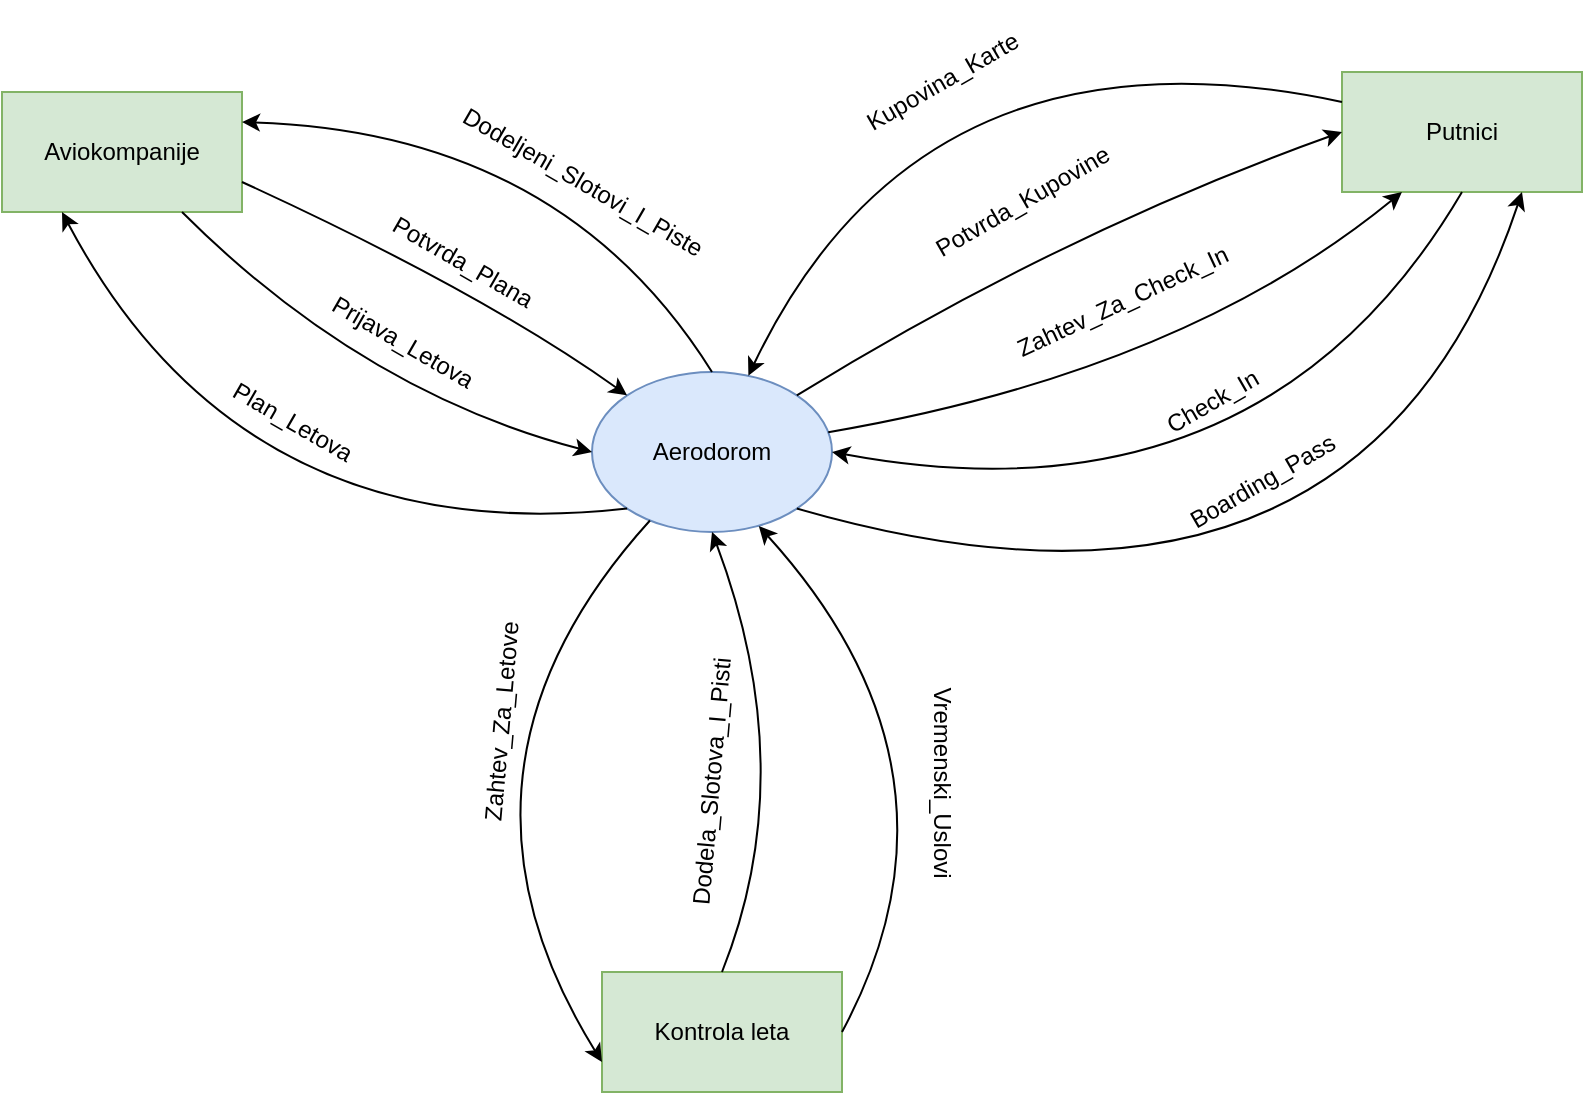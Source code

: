 <mxfile version="24.2.1" type="github" pages="2">
  <diagram name="Page-1" id="dMkPxCsCgYjrnD1cgaSa">
    <mxGraphModel dx="1613" dy="706" grid="1" gridSize="10" guides="1" tooltips="1" connect="1" arrows="1" fold="1" page="1" pageScale="1" pageWidth="850" pageHeight="1100" math="0" shadow="0">
      <root>
        <mxCell id="0" />
        <mxCell id="1" parent="0" />
        <mxCell id="N16-ZTEuNdFkC9tZuBwp-1" value="Aerodorom" style="ellipse;whiteSpace=wrap;html=1;fillColor=#dae8fc;strokeColor=#6c8ebf;" parent="1" vertex="1">
          <mxGeometry x="335" y="240" width="120" height="80" as="geometry" />
        </mxCell>
        <mxCell id="N16-ZTEuNdFkC9tZuBwp-2" value="Aviokompanije" style="rounded=0;whiteSpace=wrap;html=1;fillColor=#d5e8d4;strokeColor=#82b366;" parent="1" vertex="1">
          <mxGeometry x="40" y="100" width="120" height="60" as="geometry" />
        </mxCell>
        <mxCell id="N16-ZTEuNdFkC9tZuBwp-3" value="Putnici" style="rounded=0;whiteSpace=wrap;html=1;fillColor=#d5e8d4;strokeColor=#82b366;" parent="1" vertex="1">
          <mxGeometry x="710" y="90" width="120" height="60" as="geometry" />
        </mxCell>
        <mxCell id="N16-ZTEuNdFkC9tZuBwp-5" value="Kontrola leta" style="rounded=0;whiteSpace=wrap;html=1;fillColor=#d5e8d4;strokeColor=#82b366;" parent="1" vertex="1">
          <mxGeometry x="340" y="540" width="120" height="60" as="geometry" />
        </mxCell>
        <mxCell id="eC6ODSTQ5AMTib5HG7hx-1" value="" style="curved=1;endArrow=classic;html=1;rounded=0;exitX=0;exitY=0.25;exitDx=0;exitDy=0;" parent="1" source="N16-ZTEuNdFkC9tZuBwp-3" target="N16-ZTEuNdFkC9tZuBwp-1" edge="1">
          <mxGeometry width="50" height="50" relative="1" as="geometry">
            <mxPoint x="432.426" y="183.356" as="sourcePoint" />
            <mxPoint x="590" y="76.64" as="targetPoint" />
            <Array as="points">
              <mxPoint x="500" y="60" />
            </Array>
          </mxGeometry>
        </mxCell>
        <mxCell id="eC6ODSTQ5AMTib5HG7hx-2" value="" style="curved=1;endArrow=classic;html=1;rounded=0;entryX=0;entryY=0.5;entryDx=0;entryDy=0;exitX=1;exitY=0;exitDx=0;exitDy=0;" parent="1" source="N16-ZTEuNdFkC9tZuBwp-1" target="N16-ZTEuNdFkC9tZuBwp-3" edge="1">
          <mxGeometry width="50" height="50" relative="1" as="geometry">
            <mxPoint x="480" y="250" as="sourcePoint" />
            <mxPoint x="628" y="200" as="targetPoint" />
            <Array as="points">
              <mxPoint x="570" y="170" />
            </Array>
          </mxGeometry>
        </mxCell>
        <mxCell id="eC6ODSTQ5AMTib5HG7hx-4" value="" style="curved=1;endArrow=classic;html=1;rounded=0;entryX=1;entryY=0.25;entryDx=0;entryDy=0;exitX=0.5;exitY=0;exitDx=0;exitDy=0;" parent="1" source="N16-ZTEuNdFkC9tZuBwp-1" target="N16-ZTEuNdFkC9tZuBwp-2" edge="1">
          <mxGeometry width="50" height="50" relative="1" as="geometry">
            <mxPoint x="330" y="250" as="sourcePoint" />
            <mxPoint x="300" y="160" as="targetPoint" />
            <Array as="points">
              <mxPoint x="320" y="120" />
            </Array>
          </mxGeometry>
        </mxCell>
        <mxCell id="eC6ODSTQ5AMTib5HG7hx-5" value="Dodeljeni_Slotovi_I_Piste" style="text;html=1;align=center;verticalAlign=middle;resizable=0;points=[];autosize=1;strokeColor=none;fillColor=none;rotation=30;" parent="1" vertex="1">
          <mxGeometry x="250" y="130" width="160" height="30" as="geometry" />
        </mxCell>
        <mxCell id="eC6ODSTQ5AMTib5HG7hx-7" value="" style="curved=1;endArrow=classic;html=1;rounded=0;exitX=0.75;exitY=1;exitDx=0;exitDy=0;entryX=0;entryY=0.5;entryDx=0;entryDy=0;" parent="1" source="N16-ZTEuNdFkC9tZuBwp-2" target="N16-ZTEuNdFkC9tZuBwp-1" edge="1">
          <mxGeometry width="50" height="50" relative="1" as="geometry">
            <mxPoint x="320" y="310" as="sourcePoint" />
            <mxPoint x="380" y="280" as="targetPoint" />
            <Array as="points">
              <mxPoint x="220" y="250" />
            </Array>
          </mxGeometry>
        </mxCell>
        <mxCell id="eC6ODSTQ5AMTib5HG7hx-9" value="Prijava_Letova" style="text;html=1;align=center;verticalAlign=middle;resizable=0;points=[];autosize=1;strokeColor=none;fillColor=none;rotation=30;" parent="1" vertex="1">
          <mxGeometry x="190" y="210" width="100" height="30" as="geometry" />
        </mxCell>
        <mxCell id="eC6ODSTQ5AMTib5HG7hx-13" value="" style="curved=1;endArrow=classic;html=1;rounded=0;entryX=0.25;entryY=1;entryDx=0;entryDy=0;exitX=0;exitY=1;exitDx=0;exitDy=0;" parent="1" source="N16-ZTEuNdFkC9tZuBwp-1" target="N16-ZTEuNdFkC9tZuBwp-2" edge="1">
          <mxGeometry width="50" height="50" relative="1" as="geometry">
            <mxPoint x="350" y="370" as="sourcePoint" />
            <mxPoint x="140" y="340" as="targetPoint" />
            <Array as="points">
              <mxPoint x="160" y="330" />
            </Array>
          </mxGeometry>
        </mxCell>
        <mxCell id="eC6ODSTQ5AMTib5HG7hx-15" value="Plan_Letova" style="text;html=1;align=center;verticalAlign=middle;resizable=0;points=[];autosize=1;strokeColor=none;fillColor=none;rotation=30;" parent="1" vertex="1">
          <mxGeometry x="140" y="250" width="90" height="30" as="geometry" />
        </mxCell>
        <mxCell id="eC6ODSTQ5AMTib5HG7hx-16" value="" style="curved=1;endArrow=classic;html=1;rounded=0;entryX=1;entryY=0.5;entryDx=0;entryDy=0;exitX=0.5;exitY=1;exitDx=0;exitDy=0;" parent="1" source="N16-ZTEuNdFkC9tZuBwp-3" target="N16-ZTEuNdFkC9tZuBwp-1" edge="1">
          <mxGeometry width="50" height="50" relative="1" as="geometry">
            <mxPoint x="400" y="380" as="sourcePoint" />
            <mxPoint x="450" y="330" as="targetPoint" />
            <Array as="points">
              <mxPoint x="670" y="320" />
            </Array>
          </mxGeometry>
        </mxCell>
        <mxCell id="zYkxHDBRKhAp642EZ0QI-1" value="" style="curved=1;endArrow=classic;html=1;rounded=0;exitX=0.5;exitY=0;exitDx=0;exitDy=0;entryX=0.5;entryY=1;entryDx=0;entryDy=0;" edge="1" parent="1" source="N16-ZTEuNdFkC9tZuBwp-5" target="N16-ZTEuNdFkC9tZuBwp-1">
          <mxGeometry width="50" height="50" relative="1" as="geometry">
            <mxPoint x="265" y="370" as="sourcePoint" />
            <mxPoint x="465" y="480.0" as="targetPoint" />
            <Array as="points">
              <mxPoint x="440" y="440" />
            </Array>
          </mxGeometry>
        </mxCell>
        <mxCell id="zYkxHDBRKhAp642EZ0QI-2" value="Dodela_Slotova_I_Pisti" style="text;html=1;align=center;verticalAlign=middle;resizable=0;points=[];autosize=1;strokeColor=none;fillColor=none;rotation=-85;" vertex="1" parent="1">
          <mxGeometry x="320" y="430" width="150" height="30" as="geometry" />
        </mxCell>
        <mxCell id="zYkxHDBRKhAp642EZ0QI-4" value="" style="curved=1;endArrow=classic;html=1;rounded=0;entryX=0;entryY=0.75;entryDx=0;entryDy=0;" edge="1" parent="1" source="N16-ZTEuNdFkC9tZuBwp-1" target="N16-ZTEuNdFkC9tZuBwp-5">
          <mxGeometry width="50" height="50" relative="1" as="geometry">
            <mxPoint x="395" y="390" as="sourcePoint" />
            <mxPoint x="176" y="500" as="targetPoint" />
            <Array as="points">
              <mxPoint x="250" y="440" />
            </Array>
          </mxGeometry>
        </mxCell>
        <mxCell id="zYkxHDBRKhAp642EZ0QI-5" value="Zahtev_Za_Letove" style="text;html=1;align=center;verticalAlign=middle;resizable=0;points=[];autosize=1;strokeColor=none;fillColor=none;rotation=-85;" vertex="1" parent="1">
          <mxGeometry x="230" y="400" width="120" height="30" as="geometry" />
        </mxCell>
        <mxCell id="zYkxHDBRKhAp642EZ0QI-8" value="Kupovina_Karte" style="text;html=1;align=center;verticalAlign=middle;resizable=0;points=[];autosize=1;strokeColor=none;fillColor=none;rotation=-30;" vertex="1" parent="1">
          <mxGeometry x="455" y="80" width="110" height="30" as="geometry" />
        </mxCell>
        <mxCell id="zYkxHDBRKhAp642EZ0QI-9" value="Check_In" style="text;html=1;align=center;verticalAlign=middle;resizable=0;points=[];autosize=1;strokeColor=none;fillColor=none;rotation=-30;" vertex="1" parent="1">
          <mxGeometry x="610" y="240" width="70" height="30" as="geometry" />
        </mxCell>
        <mxCell id="zYkxHDBRKhAp642EZ0QI-10" value="Potvrda_Kupovine" style="text;html=1;align=center;verticalAlign=middle;resizable=0;points=[];autosize=1;strokeColor=none;fillColor=none;rotation=-30;" vertex="1" parent="1">
          <mxGeometry x="490" y="140" width="120" height="30" as="geometry" />
        </mxCell>
        <mxCell id="zYkxHDBRKhAp642EZ0QI-11" value="" style="curved=1;endArrow=classic;html=1;rounded=0;entryX=0.75;entryY=1;entryDx=0;entryDy=0;exitX=1;exitY=1;exitDx=0;exitDy=0;" edge="1" parent="1" source="N16-ZTEuNdFkC9tZuBwp-1" target="N16-ZTEuNdFkC9tZuBwp-3">
          <mxGeometry width="50" height="50" relative="1" as="geometry">
            <mxPoint x="480" y="310" as="sourcePoint" />
            <mxPoint x="758" y="198" as="targetPoint" />
            <Array as="points">
              <mxPoint x="720" y="390" />
            </Array>
          </mxGeometry>
        </mxCell>
        <mxCell id="zYkxHDBRKhAp642EZ0QI-12" value="Boarding_Pass" style="text;html=1;align=center;verticalAlign=middle;resizable=0;points=[];autosize=1;strokeColor=none;fillColor=none;rotation=-30;" vertex="1" parent="1">
          <mxGeometry x="620" y="280" width="100" height="30" as="geometry" />
        </mxCell>
        <mxCell id="zYkxHDBRKhAp642EZ0QI-7" value="Vremenski_Uslovi" style="text;html=1;align=center;verticalAlign=middle;resizable=0;points=[];autosize=1;strokeColor=none;fillColor=none;rotation=90;" vertex="1" parent="1">
          <mxGeometry x="450" y="430" width="120" height="30" as="geometry" />
        </mxCell>
        <mxCell id="20pqZ-qQ1fz9dVUpyZc0-2" value="" style="curved=1;endArrow=classic;html=1;rounded=0;exitX=1;exitY=0.5;exitDx=0;exitDy=0;entryX=0.695;entryY=0.963;entryDx=0;entryDy=0;entryPerimeter=0;" edge="1" parent="1" source="N16-ZTEuNdFkC9tZuBwp-5" target="N16-ZTEuNdFkC9tZuBwp-1">
          <mxGeometry width="50" height="50" relative="1" as="geometry">
            <mxPoint x="490" y="550" as="sourcePoint" />
            <mxPoint x="540" y="340" as="targetPoint" />
            <Array as="points">
              <mxPoint x="530" y="440" />
            </Array>
          </mxGeometry>
        </mxCell>
        <mxCell id="20pqZ-qQ1fz9dVUpyZc0-3" value="" style="curved=1;endArrow=classic;html=1;rounded=0;entryX=0.25;entryY=1;entryDx=0;entryDy=0;" edge="1" parent="1" source="N16-ZTEuNdFkC9tZuBwp-1" target="N16-ZTEuNdFkC9tZuBwp-3">
          <mxGeometry width="50" height="50" relative="1" as="geometry">
            <mxPoint x="510" y="272" as="sourcePoint" />
            <mxPoint x="708" y="150" as="targetPoint" />
            <Array as="points">
              <mxPoint x="630" y="240" />
            </Array>
          </mxGeometry>
        </mxCell>
        <mxCell id="20pqZ-qQ1fz9dVUpyZc0-4" value="Zahtev_Za_Check_In" style="text;html=1;align=center;verticalAlign=middle;resizable=0;points=[];autosize=1;strokeColor=none;fillColor=none;rotation=-25;" vertex="1" parent="1">
          <mxGeometry x="530" y="190" width="140" height="30" as="geometry" />
        </mxCell>
        <mxCell id="20pqZ-qQ1fz9dVUpyZc0-7" value="" style="curved=1;endArrow=classic;html=1;rounded=0;exitX=1;exitY=0.75;exitDx=0;exitDy=0;entryX=0;entryY=0;entryDx=0;entryDy=0;" edge="1" parent="1" source="N16-ZTEuNdFkC9tZuBwp-2" target="N16-ZTEuNdFkC9tZuBwp-1">
          <mxGeometry width="50" height="50" relative="1" as="geometry">
            <mxPoint x="160" y="130" as="sourcePoint" />
            <mxPoint x="365" y="250" as="targetPoint" />
            <Array as="points">
              <mxPoint x="280" y="200" />
            </Array>
          </mxGeometry>
        </mxCell>
        <mxCell id="20pqZ-qQ1fz9dVUpyZc0-8" value="Potvrda_Plana" style="text;html=1;align=center;verticalAlign=middle;resizable=0;points=[];autosize=1;strokeColor=none;fillColor=none;rotation=30;" vertex="1" parent="1">
          <mxGeometry x="220" y="170" width="100" height="30" as="geometry" />
        </mxCell>
      </root>
    </mxGraphModel>
  </diagram>
  <diagram id="cO6h47wYBghp1ktlheMK" name="Page-2">
    <mxGraphModel dx="1985" dy="869" grid="1" gridSize="10" guides="1" tooltips="1" connect="1" arrows="1" fold="1" page="1" pageScale="1" pageWidth="850" pageHeight="1100" math="0" shadow="0">
      <root>
        <mxCell id="0" />
        <mxCell id="1" parent="0" />
      </root>
    </mxGraphModel>
  </diagram>
</mxfile>
